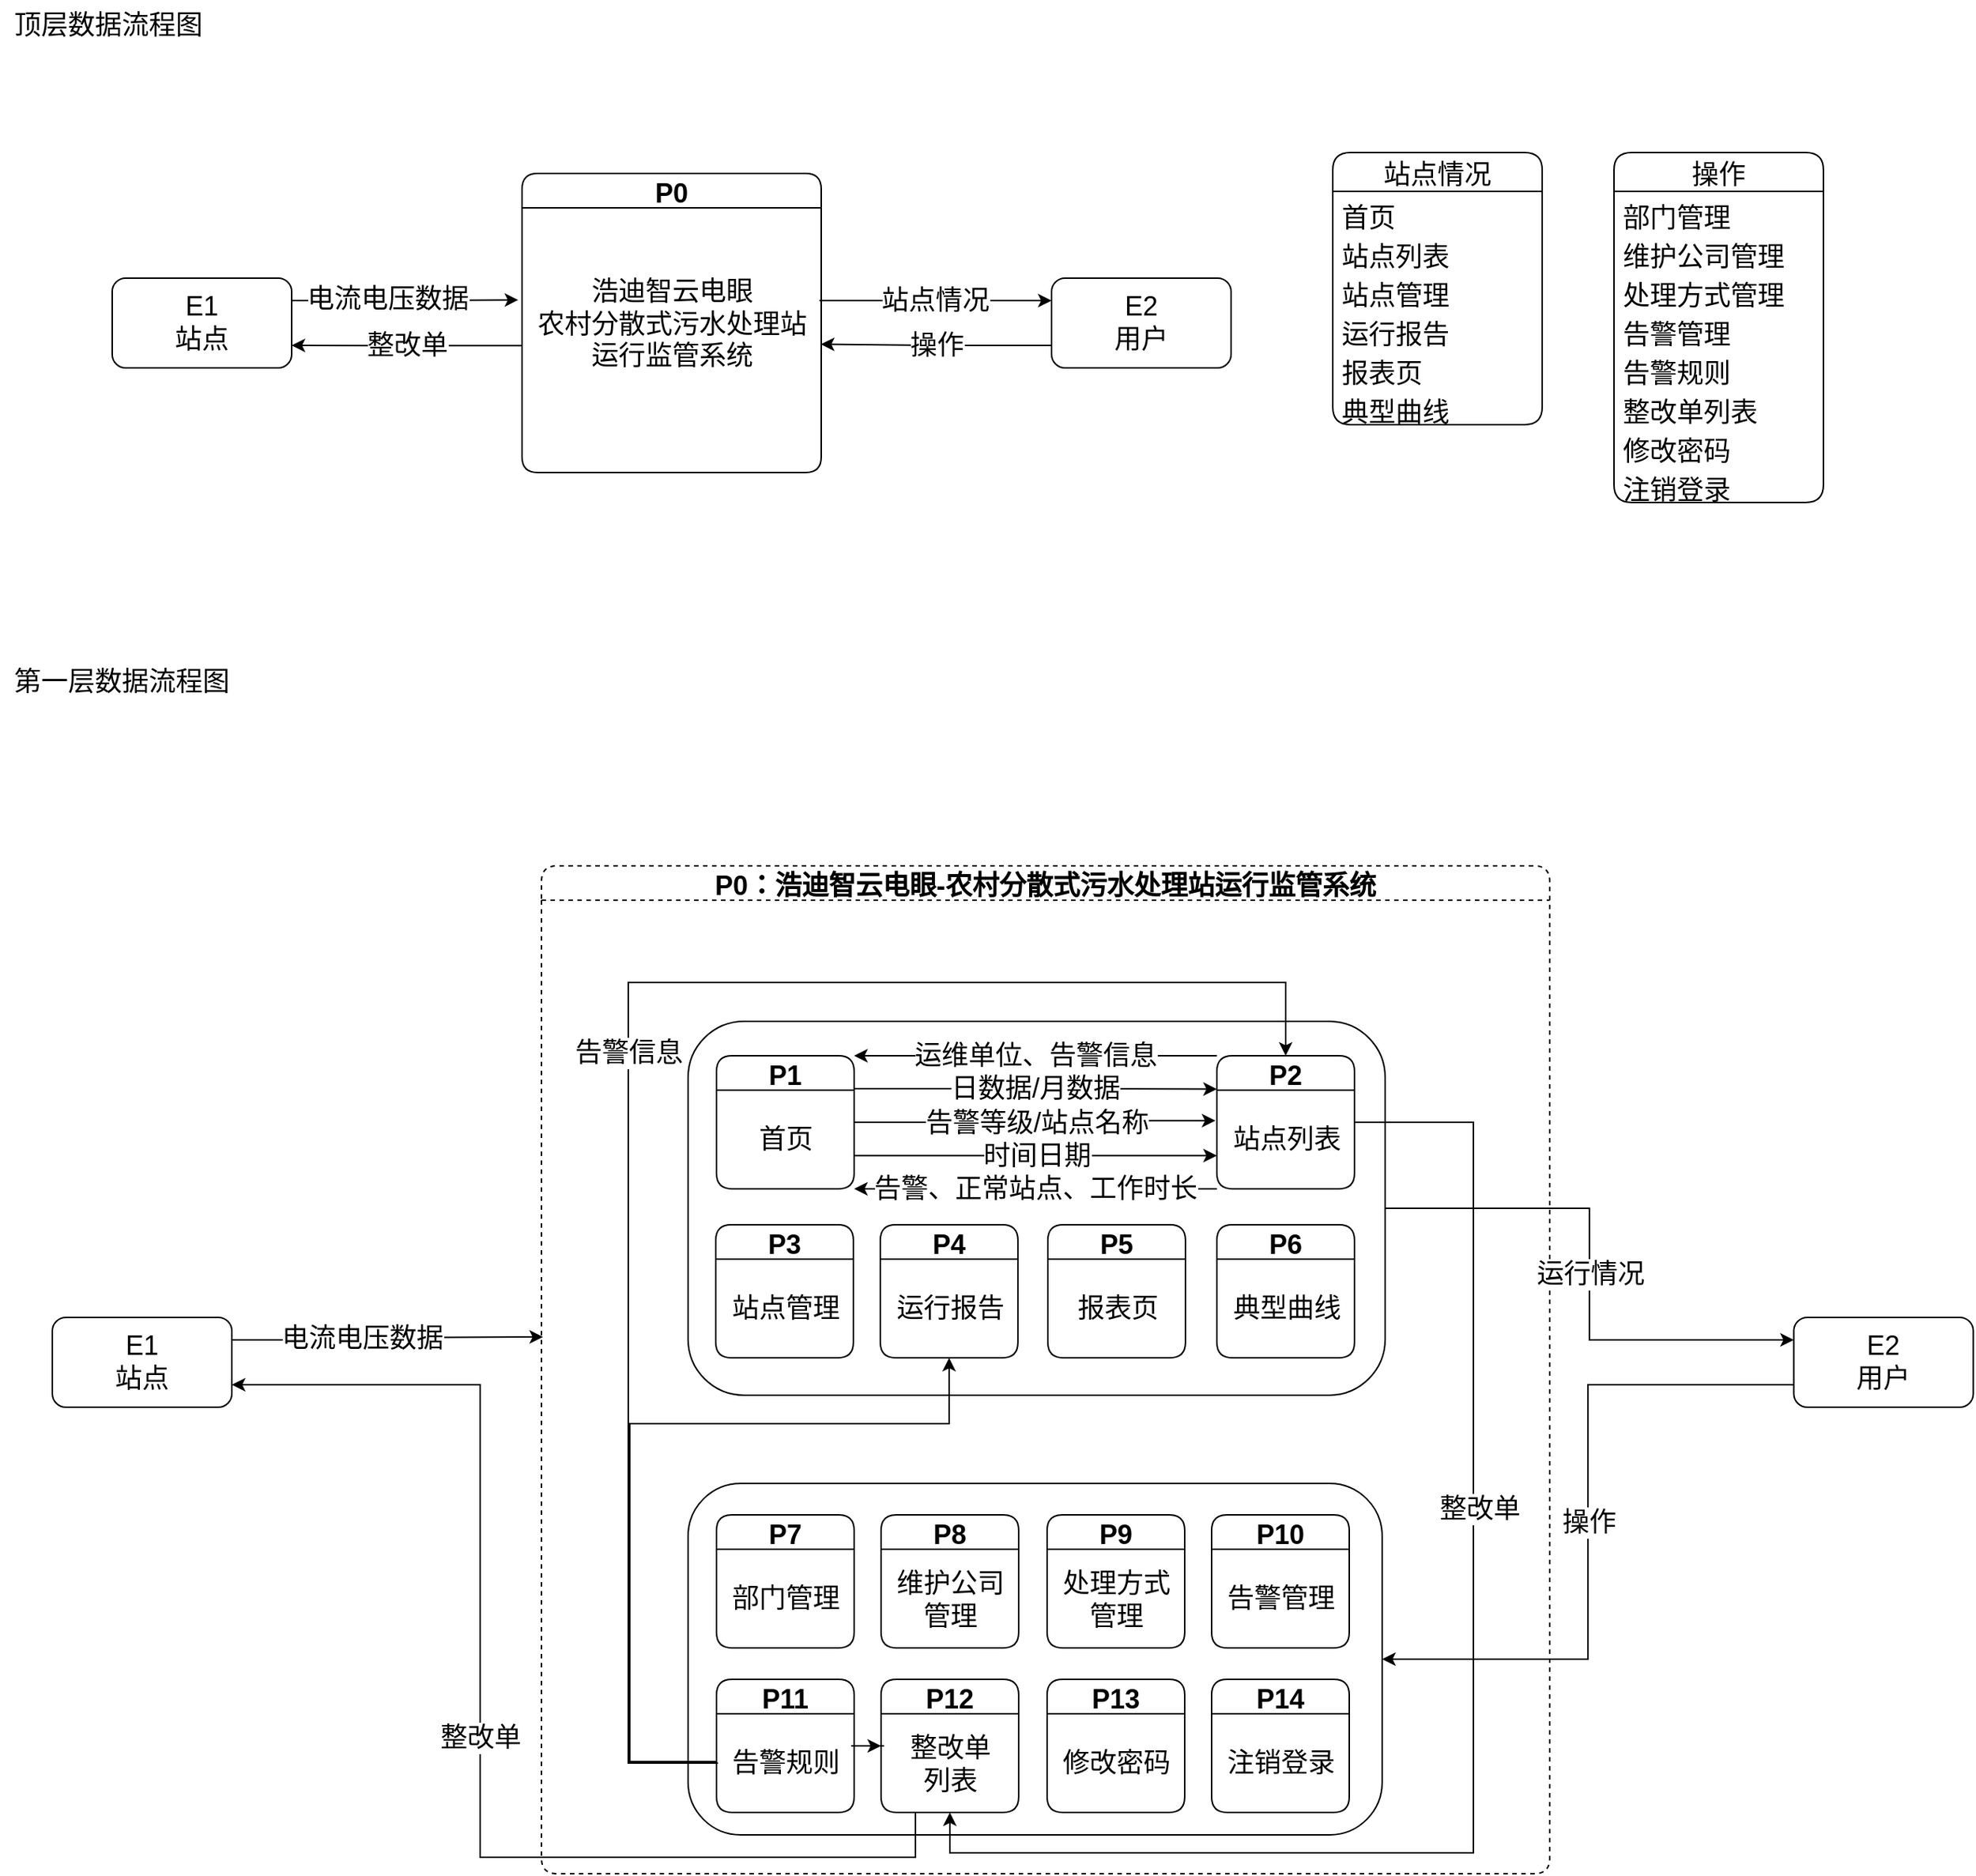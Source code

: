 <mxfile version="20.2.3" type="github">
  <diagram id="C5RBs43oDa-KdzZeNtuy" name="Page-1">
    <mxGraphModel dx="1730" dy="912" grid="0" gridSize="10" guides="1" tooltips="1" connect="1" arrows="1" fold="1" page="1" pageScale="1" pageWidth="2000" pageHeight="5000" math="0" shadow="0">
      <root>
        <mxCell id="WIyWlLk6GJQsqaUBKTNV-0" />
        <mxCell id="WIyWlLk6GJQsqaUBKTNV-1" parent="WIyWlLk6GJQsqaUBKTNV-0" />
        <mxCell id="upHRH9MZS9IvL0bXbEIO-0" value="&lt;font style=&quot;font-size: 18px;&quot;&gt;顶层数据流程图&lt;/font&gt;" style="text;html=1;align=center;verticalAlign=middle;resizable=0;points=[];autosize=1;strokeColor=none;fillColor=none;" parent="WIyWlLk6GJQsqaUBKTNV-1" vertex="1">
          <mxGeometry x="41" y="59" width="144" height="34" as="geometry" />
        </mxCell>
        <mxCell id="upHRH9MZS9IvL0bXbEIO-1" value="P0" style="swimlane;fontSize=18;rounded=1;sketch=0;shadow=0;glass=0;" parent="WIyWlLk6GJQsqaUBKTNV-1" vertex="1">
          <mxGeometry x="390" y="175" width="200" height="200" as="geometry" />
        </mxCell>
        <mxCell id="upHRH9MZS9IvL0bXbEIO-3" value="浩迪智云电眼&lt;br&gt;农村分散式污水处理站&lt;br&gt;运行监管系统" style="text;html=1;align=center;verticalAlign=middle;resizable=0;points=[];autosize=1;strokeColor=none;fillColor=none;fontSize=18;" parent="upHRH9MZS9IvL0bXbEIO-1" vertex="1">
          <mxGeometry x="1" y="62" width="198" height="77" as="geometry" />
        </mxCell>
        <mxCell id="upHRH9MZS9IvL0bXbEIO-11" style="edgeStyle=orthogonalEdgeStyle;rounded=0;orthogonalLoop=1;jettySize=auto;html=1;exitX=1;exitY=0.25;exitDx=0;exitDy=0;entryX=-0.018;entryY=0.293;entryDx=0;entryDy=0;entryPerimeter=0;fontSize=18;" parent="WIyWlLk6GJQsqaUBKTNV-1" source="upHRH9MZS9IvL0bXbEIO-4" target="upHRH9MZS9IvL0bXbEIO-3" edge="1">
          <mxGeometry relative="1" as="geometry" />
        </mxCell>
        <mxCell id="upHRH9MZS9IvL0bXbEIO-15" value="电流电压数据" style="edgeLabel;html=1;align=center;verticalAlign=middle;resizable=0;points=[];fontSize=18;" parent="upHRH9MZS9IvL0bXbEIO-11" vertex="1" connectable="0">
          <mxGeometry x="-0.179" y="1" relative="1" as="geometry">
            <mxPoint x="1" as="offset" />
          </mxGeometry>
        </mxCell>
        <mxCell id="upHRH9MZS9IvL0bXbEIO-4" value="E1&lt;br&gt;站点" style="rounded=1;whiteSpace=wrap;html=1;shadow=0;glass=0;sketch=0;fontSize=18;" parent="WIyWlLk6GJQsqaUBKTNV-1" vertex="1">
          <mxGeometry x="116" y="245" width="120" height="60" as="geometry" />
        </mxCell>
        <mxCell id="upHRH9MZS9IvL0bXbEIO-13" value="操作" style="edgeStyle=orthogonalEdgeStyle;rounded=0;orthogonalLoop=1;jettySize=auto;html=1;exitX=0;exitY=0.75;exitDx=0;exitDy=0;entryX=1.004;entryY=0.678;entryDx=0;entryDy=0;entryPerimeter=0;fontSize=18;" parent="WIyWlLk6GJQsqaUBKTNV-1" source="upHRH9MZS9IvL0bXbEIO-8" target="upHRH9MZS9IvL0bXbEIO-3" edge="1">
          <mxGeometry relative="1" as="geometry" />
        </mxCell>
        <mxCell id="upHRH9MZS9IvL0bXbEIO-8" value="E2&lt;br&gt;用户" style="rounded=1;whiteSpace=wrap;html=1;shadow=0;glass=0;sketch=0;fontSize=18;" parent="WIyWlLk6GJQsqaUBKTNV-1" vertex="1">
          <mxGeometry x="744" y="245" width="120" height="60" as="geometry" />
        </mxCell>
        <mxCell id="upHRH9MZS9IvL0bXbEIO-12" value="站点情况" style="edgeStyle=orthogonalEdgeStyle;rounded=0;orthogonalLoop=1;jettySize=auto;html=1;exitX=0.999;exitY=0.299;exitDx=0;exitDy=0;entryX=0;entryY=0.25;entryDx=0;entryDy=0;fontSize=18;exitPerimeter=0;" parent="WIyWlLk6GJQsqaUBKTNV-1" source="upHRH9MZS9IvL0bXbEIO-3" target="upHRH9MZS9IvL0bXbEIO-8" edge="1">
          <mxGeometry relative="1" as="geometry" />
        </mxCell>
        <mxCell id="upHRH9MZS9IvL0bXbEIO-14" value="整改单" style="edgeStyle=orthogonalEdgeStyle;rounded=0;orthogonalLoop=1;jettySize=auto;html=1;exitX=-0.004;exitY=0.69;exitDx=0;exitDy=0;entryX=1;entryY=0.75;entryDx=0;entryDy=0;fontSize=18;exitPerimeter=0;" parent="WIyWlLk6GJQsqaUBKTNV-1" source="upHRH9MZS9IvL0bXbEIO-3" target="upHRH9MZS9IvL0bXbEIO-4" edge="1">
          <mxGeometry relative="1" as="geometry" />
        </mxCell>
        <mxCell id="upHRH9MZS9IvL0bXbEIO-16" value="站点情况" style="swimlane;fontStyle=0;childLayout=stackLayout;horizontal=1;startSize=26;fillColor=none;horizontalStack=0;resizeParent=1;resizeParentMax=0;resizeLast=0;collapsible=1;marginBottom=0;rounded=1;shadow=0;glass=0;sketch=0;fontSize=18;" parent="WIyWlLk6GJQsqaUBKTNV-1" vertex="1">
          <mxGeometry x="932" y="161" width="140" height="182" as="geometry" />
        </mxCell>
        <mxCell id="upHRH9MZS9IvL0bXbEIO-17" value="首页" style="text;strokeColor=none;fillColor=none;align=left;verticalAlign=top;spacingLeft=4;spacingRight=4;overflow=hidden;rotatable=0;points=[[0,0.5],[1,0.5]];portConstraint=eastwest;rounded=1;shadow=0;glass=0;sketch=0;fontSize=18;" parent="upHRH9MZS9IvL0bXbEIO-16" vertex="1">
          <mxGeometry y="26" width="140" height="26" as="geometry" />
        </mxCell>
        <mxCell id="upHRH9MZS9IvL0bXbEIO-18" value="站点列表" style="text;strokeColor=none;fillColor=none;align=left;verticalAlign=top;spacingLeft=4;spacingRight=4;overflow=hidden;rotatable=0;points=[[0,0.5],[1,0.5]];portConstraint=eastwest;rounded=1;shadow=0;glass=0;sketch=0;fontSize=18;" parent="upHRH9MZS9IvL0bXbEIO-16" vertex="1">
          <mxGeometry y="52" width="140" height="26" as="geometry" />
        </mxCell>
        <mxCell id="upHRH9MZS9IvL0bXbEIO-19" value="站点管理" style="text;strokeColor=none;fillColor=none;align=left;verticalAlign=top;spacingLeft=4;spacingRight=4;overflow=hidden;rotatable=0;points=[[0,0.5],[1,0.5]];portConstraint=eastwest;rounded=1;shadow=0;glass=0;sketch=0;fontSize=18;" parent="upHRH9MZS9IvL0bXbEIO-16" vertex="1">
          <mxGeometry y="78" width="140" height="26" as="geometry" />
        </mxCell>
        <mxCell id="upHRH9MZS9IvL0bXbEIO-24" value="运行报告" style="text;strokeColor=none;fillColor=none;align=left;verticalAlign=top;spacingLeft=4;spacingRight=4;overflow=hidden;rotatable=0;points=[[0,0.5],[1,0.5]];portConstraint=eastwest;rounded=1;shadow=0;glass=0;sketch=0;fontSize=18;" parent="upHRH9MZS9IvL0bXbEIO-16" vertex="1">
          <mxGeometry y="104" width="140" height="26" as="geometry" />
        </mxCell>
        <mxCell id="upHRH9MZS9IvL0bXbEIO-25" value="报表页" style="text;strokeColor=none;fillColor=none;align=left;verticalAlign=top;spacingLeft=4;spacingRight=4;overflow=hidden;rotatable=0;points=[[0,0.5],[1,0.5]];portConstraint=eastwest;rounded=1;shadow=0;glass=0;sketch=0;fontSize=18;" parent="upHRH9MZS9IvL0bXbEIO-16" vertex="1">
          <mxGeometry y="130" width="140" height="26" as="geometry" />
        </mxCell>
        <mxCell id="upHRH9MZS9IvL0bXbEIO-26" value="典型曲线" style="text;strokeColor=none;fillColor=none;align=left;verticalAlign=top;spacingLeft=4;spacingRight=4;overflow=hidden;rotatable=0;points=[[0,0.5],[1,0.5]];portConstraint=eastwest;rounded=1;shadow=0;glass=0;sketch=0;fontSize=18;" parent="upHRH9MZS9IvL0bXbEIO-16" vertex="1">
          <mxGeometry y="156" width="140" height="26" as="geometry" />
        </mxCell>
        <mxCell id="upHRH9MZS9IvL0bXbEIO-20" value="操作" style="swimlane;fontStyle=0;childLayout=stackLayout;horizontal=1;startSize=26;fillColor=none;horizontalStack=0;resizeParent=1;resizeParentMax=0;resizeLast=0;collapsible=1;marginBottom=0;rounded=1;shadow=0;glass=0;sketch=0;fontSize=18;" parent="WIyWlLk6GJQsqaUBKTNV-1" vertex="1">
          <mxGeometry x="1120" y="161" width="140" height="234" as="geometry" />
        </mxCell>
        <mxCell id="upHRH9MZS9IvL0bXbEIO-21" value="部门管理" style="text;strokeColor=none;fillColor=none;align=left;verticalAlign=top;spacingLeft=4;spacingRight=4;overflow=hidden;rotatable=0;points=[[0,0.5],[1,0.5]];portConstraint=eastwest;rounded=1;shadow=0;glass=0;sketch=0;fontSize=18;" parent="upHRH9MZS9IvL0bXbEIO-20" vertex="1">
          <mxGeometry y="26" width="140" height="26" as="geometry" />
        </mxCell>
        <mxCell id="upHRH9MZS9IvL0bXbEIO-22" value="维护公司管理" style="text;strokeColor=none;fillColor=none;align=left;verticalAlign=top;spacingLeft=4;spacingRight=4;overflow=hidden;rotatable=0;points=[[0,0.5],[1,0.5]];portConstraint=eastwest;rounded=1;shadow=0;glass=0;sketch=0;fontSize=18;" parent="upHRH9MZS9IvL0bXbEIO-20" vertex="1">
          <mxGeometry y="52" width="140" height="26" as="geometry" />
        </mxCell>
        <mxCell id="upHRH9MZS9IvL0bXbEIO-27" value="处理方式管理" style="text;strokeColor=none;fillColor=none;align=left;verticalAlign=top;spacingLeft=4;spacingRight=4;overflow=hidden;rotatable=0;points=[[0,0.5],[1,0.5]];portConstraint=eastwest;rounded=1;shadow=0;glass=0;sketch=0;fontSize=18;" parent="upHRH9MZS9IvL0bXbEIO-20" vertex="1">
          <mxGeometry y="78" width="140" height="26" as="geometry" />
        </mxCell>
        <mxCell id="upHRH9MZS9IvL0bXbEIO-23" value="告警管理" style="text;strokeColor=none;fillColor=none;align=left;verticalAlign=top;spacingLeft=4;spacingRight=4;overflow=hidden;rotatable=0;points=[[0,0.5],[1,0.5]];portConstraint=eastwest;rounded=1;shadow=0;glass=0;sketch=0;fontSize=18;" parent="upHRH9MZS9IvL0bXbEIO-20" vertex="1">
          <mxGeometry y="104" width="140" height="26" as="geometry" />
        </mxCell>
        <mxCell id="upHRH9MZS9IvL0bXbEIO-28" value="告警规则" style="text;strokeColor=none;fillColor=none;align=left;verticalAlign=top;spacingLeft=4;spacingRight=4;overflow=hidden;rotatable=0;points=[[0,0.5],[1,0.5]];portConstraint=eastwest;rounded=1;shadow=0;glass=0;sketch=0;fontSize=18;" parent="upHRH9MZS9IvL0bXbEIO-20" vertex="1">
          <mxGeometry y="130" width="140" height="26" as="geometry" />
        </mxCell>
        <mxCell id="upHRH9MZS9IvL0bXbEIO-29" value="整改单列表" style="text;strokeColor=none;fillColor=none;align=left;verticalAlign=top;spacingLeft=4;spacingRight=4;overflow=hidden;rotatable=0;points=[[0,0.5],[1,0.5]];portConstraint=eastwest;rounded=1;shadow=0;glass=0;sketch=0;fontSize=18;" parent="upHRH9MZS9IvL0bXbEIO-20" vertex="1">
          <mxGeometry y="156" width="140" height="26" as="geometry" />
        </mxCell>
        <mxCell id="upHRH9MZS9IvL0bXbEIO-30" value="修改密码" style="text;strokeColor=none;fillColor=none;align=left;verticalAlign=top;spacingLeft=4;spacingRight=4;overflow=hidden;rotatable=0;points=[[0,0.5],[1,0.5]];portConstraint=eastwest;rounded=1;shadow=0;glass=0;sketch=0;fontSize=18;" parent="upHRH9MZS9IvL0bXbEIO-20" vertex="1">
          <mxGeometry y="182" width="140" height="26" as="geometry" />
        </mxCell>
        <mxCell id="upHRH9MZS9IvL0bXbEIO-31" value="注销登录" style="text;strokeColor=none;fillColor=none;align=left;verticalAlign=top;spacingLeft=4;spacingRight=4;overflow=hidden;rotatable=0;points=[[0,0.5],[1,0.5]];portConstraint=eastwest;rounded=1;shadow=0;glass=0;sketch=0;fontSize=18;" parent="upHRH9MZS9IvL0bXbEIO-20" vertex="1">
          <mxGeometry y="208" width="140" height="26" as="geometry" />
        </mxCell>
        <mxCell id="upHRH9MZS9IvL0bXbEIO-32" value="&lt;font style=&quot;font-size: 18px;&quot;&gt;第一层数据流程图&lt;/font&gt;" style="text;html=1;align=center;verticalAlign=middle;resizable=0;points=[];autosize=1;strokeColor=none;fillColor=none;" parent="WIyWlLk6GJQsqaUBKTNV-1" vertex="1">
          <mxGeometry x="41" y="498" width="162" height="34" as="geometry" />
        </mxCell>
        <mxCell id="upHRH9MZS9IvL0bXbEIO-33" value="P0：浩迪智云电眼-农村分散式污水处理站运行监管系统" style="swimlane;fontSize=18;rounded=1;sketch=0;shadow=0;glass=0;dashed=1;startSize=23;" parent="WIyWlLk6GJQsqaUBKTNV-1" vertex="1">
          <mxGeometry x="403" y="638" width="674" height="674" as="geometry" />
        </mxCell>
        <mxCell id="upHRH9MZS9IvL0bXbEIO-116" value="" style="rounded=1;whiteSpace=wrap;html=1;shadow=0;glass=0;sketch=0;fontSize=18;" parent="upHRH9MZS9IvL0bXbEIO-33" vertex="1">
          <mxGeometry x="98" y="104" width="466" height="250" as="geometry" />
        </mxCell>
        <mxCell id="upHRH9MZS9IvL0bXbEIO-104" value="" style="rounded=1;whiteSpace=wrap;html=1;shadow=0;glass=0;sketch=0;fontSize=18;" parent="upHRH9MZS9IvL0bXbEIO-33" vertex="1">
          <mxGeometry x="98" y="413" width="464" height="235" as="geometry" />
        </mxCell>
        <mxCell id="upHRH9MZS9IvL0bXbEIO-121" style="edgeStyle=orthogonalEdgeStyle;rounded=0;orthogonalLoop=1;jettySize=auto;html=1;entryX=0.5;entryY=1;entryDx=0;entryDy=0;fontSize=18;" parent="upHRH9MZS9IvL0bXbEIO-33" source="upHRH9MZS9IvL0bXbEIO-102" target="upHRH9MZS9IvL0bXbEIO-80" edge="1">
          <mxGeometry relative="1" as="geometry">
            <Array as="points">
              <mxPoint x="623" y="172" />
              <mxPoint x="623" y="660" />
              <mxPoint x="273" y="660" />
            </Array>
          </mxGeometry>
        </mxCell>
        <mxCell id="upHRH9MZS9IvL0bXbEIO-122" value="整改单" style="edgeLabel;html=1;align=center;verticalAlign=middle;resizable=0;points=[];fontSize=18;" parent="upHRH9MZS9IvL0bXbEIO-121" vertex="1" connectable="0">
          <mxGeometry x="-0.286" y="4" relative="1" as="geometry">
            <mxPoint as="offset" />
          </mxGeometry>
        </mxCell>
        <mxCell id="upHRH9MZS9IvL0bXbEIO-123" value="告警、正常站点、工作时长" style="edgeStyle=orthogonalEdgeStyle;rounded=0;orthogonalLoop=1;jettySize=auto;html=1;entryX=1;entryY=1;entryDx=0;entryDy=0;fontSize=18;" parent="upHRH9MZS9IvL0bXbEIO-33" source="upHRH9MZS9IvL0bXbEIO-102" target="upHRH9MZS9IvL0bXbEIO-92" edge="1">
          <mxGeometry relative="1" as="geometry">
            <Array as="points">
              <mxPoint x="290" y="216" />
              <mxPoint x="290" y="216" />
            </Array>
          </mxGeometry>
        </mxCell>
        <mxCell id="upHRH9MZS9IvL0bXbEIO-124" value="运维单位、告警信息" style="edgeStyle=orthogonalEdgeStyle;rounded=0;orthogonalLoop=1;jettySize=auto;html=1;entryX=1;entryY=0;entryDx=0;entryDy=0;fontSize=18;" parent="upHRH9MZS9IvL0bXbEIO-33" source="upHRH9MZS9IvL0bXbEIO-102" target="upHRH9MZS9IvL0bXbEIO-92" edge="1">
          <mxGeometry relative="1" as="geometry">
            <Array as="points">
              <mxPoint x="292" y="127" />
              <mxPoint x="292" y="127" />
            </Array>
          </mxGeometry>
        </mxCell>
        <mxCell id="upHRH9MZS9IvL0bXbEIO-102" value="P2" style="swimlane;rounded=1;shadow=0;glass=0;sketch=0;fontSize=18;startSize=23;" parent="upHRH9MZS9IvL0bXbEIO-33" vertex="1">
          <mxGeometry x="451.5" y="127" width="92" height="89" as="geometry" />
        </mxCell>
        <mxCell id="upHRH9MZS9IvL0bXbEIO-103" value="站点列表" style="text;html=1;align=center;verticalAlign=middle;resizable=0;points=[];autosize=1;strokeColor=none;fillColor=none;fontSize=18;" parent="upHRH9MZS9IvL0bXbEIO-102" vertex="1">
          <mxGeometry x="1" y="39" width="90" height="34" as="geometry" />
        </mxCell>
        <mxCell id="upHRH9MZS9IvL0bXbEIO-100" value="P3" style="swimlane;rounded=1;shadow=0;glass=0;sketch=0;fontSize=18;startSize=23;" parent="upHRH9MZS9IvL0bXbEIO-33" vertex="1">
          <mxGeometry x="116.5" y="240" width="92" height="89" as="geometry" />
        </mxCell>
        <mxCell id="upHRH9MZS9IvL0bXbEIO-101" value="站点管理" style="text;html=1;align=center;verticalAlign=middle;resizable=0;points=[];autosize=1;strokeColor=none;fillColor=none;fontSize=18;" parent="upHRH9MZS9IvL0bXbEIO-100" vertex="1">
          <mxGeometry x="1" y="39" width="90" height="34" as="geometry" />
        </mxCell>
        <mxCell id="upHRH9MZS9IvL0bXbEIO-98" value="P4" style="swimlane;rounded=1;shadow=0;glass=0;sketch=0;fontSize=18;startSize=23;" parent="upHRH9MZS9IvL0bXbEIO-33" vertex="1">
          <mxGeometry x="226.5" y="240" width="92" height="89" as="geometry" />
        </mxCell>
        <mxCell id="upHRH9MZS9IvL0bXbEIO-99" value="运行报告" style="text;html=1;align=center;verticalAlign=middle;resizable=0;points=[];autosize=1;strokeColor=none;fillColor=none;fontSize=18;" parent="upHRH9MZS9IvL0bXbEIO-98" vertex="1">
          <mxGeometry x="1" y="39" width="90" height="34" as="geometry" />
        </mxCell>
        <mxCell id="upHRH9MZS9IvL0bXbEIO-94" value="P6" style="swimlane;rounded=1;shadow=0;glass=0;sketch=0;fontSize=18;" parent="upHRH9MZS9IvL0bXbEIO-33" vertex="1">
          <mxGeometry x="451.5" y="240" width="92" height="89" as="geometry" />
        </mxCell>
        <mxCell id="upHRH9MZS9IvL0bXbEIO-95" value="典型曲线" style="text;html=1;align=center;verticalAlign=middle;resizable=0;points=[];autosize=1;strokeColor=none;fillColor=none;fontSize=18;" parent="upHRH9MZS9IvL0bXbEIO-94" vertex="1">
          <mxGeometry x="1" y="39" width="90" height="34" as="geometry" />
        </mxCell>
        <mxCell id="upHRH9MZS9IvL0bXbEIO-108" value="告警等级/站点名称" style="edgeStyle=orthogonalEdgeStyle;rounded=0;orthogonalLoop=1;jettySize=auto;html=1;entryX=-0.022;entryY=0.13;entryDx=0;entryDy=0;entryPerimeter=0;fontSize=18;" parent="upHRH9MZS9IvL0bXbEIO-33" source="upHRH9MZS9IvL0bXbEIO-92" target="upHRH9MZS9IvL0bXbEIO-103" edge="1">
          <mxGeometry relative="1" as="geometry" />
        </mxCell>
        <mxCell id="upHRH9MZS9IvL0bXbEIO-119" value="时间日期" style="edgeStyle=orthogonalEdgeStyle;rounded=0;orthogonalLoop=1;jettySize=auto;html=1;entryX=0;entryY=0.75;entryDx=0;entryDy=0;fontSize=18;exitX=1;exitY=0.75;exitDx=0;exitDy=0;" parent="upHRH9MZS9IvL0bXbEIO-33" source="upHRH9MZS9IvL0bXbEIO-92" target="upHRH9MZS9IvL0bXbEIO-102" edge="1">
          <mxGeometry relative="1" as="geometry" />
        </mxCell>
        <mxCell id="upHRH9MZS9IvL0bXbEIO-120" value="日数据/月数据" style="edgeStyle=orthogonalEdgeStyle;rounded=0;orthogonalLoop=1;jettySize=auto;html=1;entryX=0;entryY=0.25;entryDx=0;entryDy=0;fontSize=18;" parent="upHRH9MZS9IvL0bXbEIO-33" source="upHRH9MZS9IvL0bXbEIO-92" target="upHRH9MZS9IvL0bXbEIO-102" edge="1">
          <mxGeometry relative="1" as="geometry">
            <Array as="points">
              <mxPoint x="289" y="149" />
              <mxPoint x="289" y="149" />
            </Array>
          </mxGeometry>
        </mxCell>
        <mxCell id="upHRH9MZS9IvL0bXbEIO-92" value="P1" style="swimlane;rounded=1;shadow=0;glass=0;sketch=0;fontSize=18;" parent="upHRH9MZS9IvL0bXbEIO-33" vertex="1">
          <mxGeometry x="117" y="127" width="92" height="89" as="geometry" />
        </mxCell>
        <mxCell id="upHRH9MZS9IvL0bXbEIO-93" value="首页" style="text;html=1;align=center;verticalAlign=middle;resizable=0;points=[];autosize=1;strokeColor=none;fillColor=none;fontSize=18;" parent="upHRH9MZS9IvL0bXbEIO-92" vertex="1">
          <mxGeometry x="19" y="39" width="54" height="34" as="geometry" />
        </mxCell>
        <mxCell id="upHRH9MZS9IvL0bXbEIO-90" value="P7" style="swimlane;rounded=1;shadow=0;glass=0;sketch=0;fontSize=18;" parent="upHRH9MZS9IvL0bXbEIO-33" vertex="1">
          <mxGeometry x="117" y="434" width="92" height="89" as="geometry" />
        </mxCell>
        <mxCell id="upHRH9MZS9IvL0bXbEIO-91" value="部门管理" style="text;html=1;align=center;verticalAlign=middle;resizable=0;points=[];autosize=1;strokeColor=none;fillColor=none;fontSize=18;" parent="upHRH9MZS9IvL0bXbEIO-90" vertex="1">
          <mxGeometry x="1" y="39" width="90" height="34" as="geometry" />
        </mxCell>
        <mxCell id="upHRH9MZS9IvL0bXbEIO-88" value="P8" style="swimlane;rounded=1;shadow=0;glass=0;sketch=0;fontSize=18;startSize=23;" parent="upHRH9MZS9IvL0bXbEIO-33" vertex="1">
          <mxGeometry x="227" y="434" width="92" height="89" as="geometry" />
        </mxCell>
        <mxCell id="upHRH9MZS9IvL0bXbEIO-89" value="维护公司&lt;br&gt;管理" style="text;html=1;align=center;verticalAlign=middle;resizable=0;points=[];autosize=1;strokeColor=none;fillColor=none;fontSize=18;" parent="upHRH9MZS9IvL0bXbEIO-88" vertex="1">
          <mxGeometry x="1" y="29" width="90" height="55" as="geometry" />
        </mxCell>
        <mxCell id="upHRH9MZS9IvL0bXbEIO-86" value="P9" style="swimlane;rounded=1;shadow=0;glass=0;sketch=0;fontSize=18;startSize=23;" parent="upHRH9MZS9IvL0bXbEIO-33" vertex="1">
          <mxGeometry x="338" y="434" width="92" height="89" as="geometry" />
        </mxCell>
        <mxCell id="upHRH9MZS9IvL0bXbEIO-87" value="处理方式&lt;br&gt;管理" style="text;html=1;align=center;verticalAlign=middle;resizable=0;points=[];autosize=1;strokeColor=none;fillColor=none;fontSize=18;" parent="upHRH9MZS9IvL0bXbEIO-86" vertex="1">
          <mxGeometry x="1" y="29" width="90" height="55" as="geometry" />
        </mxCell>
        <mxCell id="upHRH9MZS9IvL0bXbEIO-84" value="P10" style="swimlane;rounded=1;shadow=0;glass=0;sketch=0;fontSize=18;" parent="upHRH9MZS9IvL0bXbEIO-33" vertex="1">
          <mxGeometry x="448" y="434" width="92" height="89" as="geometry" />
        </mxCell>
        <mxCell id="upHRH9MZS9IvL0bXbEIO-85" value="告警管理" style="text;html=1;align=center;verticalAlign=middle;resizable=0;points=[];autosize=1;strokeColor=none;fillColor=none;fontSize=18;" parent="upHRH9MZS9IvL0bXbEIO-84" vertex="1">
          <mxGeometry x="1" y="39" width="90" height="34" as="geometry" />
        </mxCell>
        <mxCell id="L91oc3IeEO6z8pBbCtUs-1" style="edgeStyle=orthogonalEdgeStyle;rounded=0;orthogonalLoop=1;jettySize=auto;html=1;entryX=0.5;entryY=1;entryDx=0;entryDy=0;fontSize=18;" edge="1" parent="upHRH9MZS9IvL0bXbEIO-33" source="upHRH9MZS9IvL0bXbEIO-82" target="upHRH9MZS9IvL0bXbEIO-98">
          <mxGeometry relative="1" as="geometry">
            <Array as="points">
              <mxPoint x="59" y="599" />
              <mxPoint x="59" y="373" />
              <mxPoint x="273" y="373" />
            </Array>
          </mxGeometry>
        </mxCell>
        <mxCell id="L91oc3IeEO6z8pBbCtUs-5" style="edgeStyle=orthogonalEdgeStyle;rounded=0;orthogonalLoop=1;jettySize=auto;html=1;entryX=0;entryY=0.5;entryDx=0;entryDy=0;fontSize=18;" edge="1" parent="upHRH9MZS9IvL0bXbEIO-33" source="upHRH9MZS9IvL0bXbEIO-82" target="upHRH9MZS9IvL0bXbEIO-80">
          <mxGeometry relative="1" as="geometry" />
        </mxCell>
        <mxCell id="upHRH9MZS9IvL0bXbEIO-82" value="P11" style="swimlane;rounded=1;shadow=0;glass=0;sketch=0;fontSize=18;" parent="upHRH9MZS9IvL0bXbEIO-33" vertex="1">
          <mxGeometry x="117" y="544" width="92" height="89" as="geometry" />
        </mxCell>
        <mxCell id="upHRH9MZS9IvL0bXbEIO-83" value="告警规则" style="text;html=1;align=center;verticalAlign=middle;resizable=0;points=[];autosize=1;strokeColor=none;fillColor=none;fontSize=18;" parent="upHRH9MZS9IvL0bXbEIO-82" vertex="1">
          <mxGeometry x="1" y="39" width="90" height="34" as="geometry" />
        </mxCell>
        <mxCell id="upHRH9MZS9IvL0bXbEIO-80" value="P12" style="swimlane;rounded=1;shadow=0;glass=0;sketch=0;fontSize=18;" parent="upHRH9MZS9IvL0bXbEIO-33" vertex="1">
          <mxGeometry x="227" y="544" width="92" height="89" as="geometry" />
        </mxCell>
        <mxCell id="upHRH9MZS9IvL0bXbEIO-81" value="整改单&lt;br&gt;列表" style="text;html=1;align=center;verticalAlign=middle;resizable=0;points=[];autosize=1;strokeColor=none;fillColor=none;fontSize=18;" parent="upHRH9MZS9IvL0bXbEIO-80" vertex="1">
          <mxGeometry x="10" y="29" width="72" height="55" as="geometry" />
        </mxCell>
        <mxCell id="upHRH9MZS9IvL0bXbEIO-76" value="P14" style="swimlane;rounded=1;shadow=0;glass=0;sketch=0;fontSize=18;startSize=23;" parent="upHRH9MZS9IvL0bXbEIO-33" vertex="1">
          <mxGeometry x="448" y="544" width="92" height="89" as="geometry" />
        </mxCell>
        <mxCell id="upHRH9MZS9IvL0bXbEIO-77" value="注销登录" style="text;html=1;align=center;verticalAlign=middle;resizable=0;points=[];autosize=1;strokeColor=none;fillColor=none;fontSize=18;" parent="upHRH9MZS9IvL0bXbEIO-76" vertex="1">
          <mxGeometry x="1" y="39" width="90" height="34" as="geometry" />
        </mxCell>
        <mxCell id="upHRH9MZS9IvL0bXbEIO-78" value="P13" style="swimlane;rounded=1;shadow=0;glass=0;sketch=0;fontSize=18;" parent="upHRH9MZS9IvL0bXbEIO-33" vertex="1">
          <mxGeometry x="338" y="544" width="92" height="89" as="geometry" />
        </mxCell>
        <mxCell id="upHRH9MZS9IvL0bXbEIO-79" value="修改密码" style="text;html=1;align=center;verticalAlign=middle;resizable=0;points=[];autosize=1;strokeColor=none;fillColor=none;fontSize=18;" parent="upHRH9MZS9IvL0bXbEIO-78" vertex="1">
          <mxGeometry x="1" y="39" width="90" height="34" as="geometry" />
        </mxCell>
        <mxCell id="upHRH9MZS9IvL0bXbEIO-96" value="P5" style="swimlane;rounded=1;shadow=0;glass=0;sketch=0;fontSize=18;startSize=23;" parent="upHRH9MZS9IvL0bXbEIO-33" vertex="1">
          <mxGeometry x="338.5" y="240" width="92" height="89" as="geometry" />
        </mxCell>
        <mxCell id="upHRH9MZS9IvL0bXbEIO-97" value="报表页" style="text;html=1;align=center;verticalAlign=middle;resizable=0;points=[];autosize=1;strokeColor=none;fillColor=none;fontSize=18;" parent="upHRH9MZS9IvL0bXbEIO-96" vertex="1">
          <mxGeometry x="10" y="39" width="72" height="34" as="geometry" />
        </mxCell>
        <mxCell id="L91oc3IeEO6z8pBbCtUs-0" value="&lt;font style=&quot;font-size: 18px;&quot;&gt;告警信息&lt;/font&gt;" style="edgeStyle=orthogonalEdgeStyle;rounded=0;orthogonalLoop=1;jettySize=auto;html=1;entryX=0.5;entryY=0;entryDx=0;entryDy=0;" edge="1" parent="upHRH9MZS9IvL0bXbEIO-33" source="upHRH9MZS9IvL0bXbEIO-83" target="upHRH9MZS9IvL0bXbEIO-102">
          <mxGeometry relative="1" as="geometry">
            <Array as="points">
              <mxPoint x="58" y="600" />
              <mxPoint x="58" y="78" />
              <mxPoint x="498" y="78" />
            </Array>
          </mxGeometry>
        </mxCell>
        <mxCell id="upHRH9MZS9IvL0bXbEIO-35" style="edgeStyle=orthogonalEdgeStyle;rounded=0;orthogonalLoop=1;jettySize=auto;html=1;exitX=1;exitY=0.25;exitDx=0;exitDy=0;fontSize=18;" parent="WIyWlLk6GJQsqaUBKTNV-1" source="upHRH9MZS9IvL0bXbEIO-37" edge="1">
          <mxGeometry relative="1" as="geometry">
            <mxPoint x="404" y="953" as="targetPoint" />
          </mxGeometry>
        </mxCell>
        <mxCell id="upHRH9MZS9IvL0bXbEIO-36" value="电流电压数据" style="edgeLabel;html=1;align=center;verticalAlign=middle;resizable=0;points=[];fontSize=18;" parent="upHRH9MZS9IvL0bXbEIO-35" vertex="1" connectable="0">
          <mxGeometry x="-0.179" y="1" relative="1" as="geometry">
            <mxPoint x="1" as="offset" />
          </mxGeometry>
        </mxCell>
        <mxCell id="upHRH9MZS9IvL0bXbEIO-37" value="E1&lt;br&gt;站点" style="rounded=1;whiteSpace=wrap;html=1;shadow=0;glass=0;sketch=0;fontSize=18;" parent="WIyWlLk6GJQsqaUBKTNV-1" vertex="1">
          <mxGeometry x="76" y="940" width="120" height="60" as="geometry" />
        </mxCell>
        <mxCell id="upHRH9MZS9IvL0bXbEIO-38" value="操作" style="edgeStyle=orthogonalEdgeStyle;rounded=0;orthogonalLoop=1;jettySize=auto;html=1;exitX=0;exitY=0.75;exitDx=0;exitDy=0;entryX=1;entryY=0.5;entryDx=0;entryDy=0;fontSize=18;" parent="WIyWlLk6GJQsqaUBKTNV-1" source="upHRH9MZS9IvL0bXbEIO-39" target="upHRH9MZS9IvL0bXbEIO-104" edge="1">
          <mxGeometry relative="1" as="geometry">
            <mxPoint x="1085.992" y="984.206" as="targetPoint" />
          </mxGeometry>
        </mxCell>
        <mxCell id="upHRH9MZS9IvL0bXbEIO-39" value="E2&lt;br&gt;用户" style="rounded=1;whiteSpace=wrap;html=1;shadow=0;glass=0;sketch=0;fontSize=18;" parent="WIyWlLk6GJQsqaUBKTNV-1" vertex="1">
          <mxGeometry x="1240.2" y="940" width="120" height="60" as="geometry" />
        </mxCell>
        <mxCell id="upHRH9MZS9IvL0bXbEIO-41" value="整改单" style="edgeStyle=orthogonalEdgeStyle;rounded=0;orthogonalLoop=1;jettySize=auto;html=1;entryX=1;entryY=0.75;entryDx=0;entryDy=0;fontSize=18;exitX=0.25;exitY=1;exitDx=0;exitDy=0;" parent="WIyWlLk6GJQsqaUBKTNV-1" source="upHRH9MZS9IvL0bXbEIO-80" target="upHRH9MZS9IvL0bXbEIO-37" edge="1">
          <mxGeometry relative="1" as="geometry">
            <mxPoint x="400" y="985" as="sourcePoint" />
            <Array as="points">
              <mxPoint x="653" y="1301" />
              <mxPoint x="362" y="1301" />
              <mxPoint x="362" y="985" />
            </Array>
          </mxGeometry>
        </mxCell>
        <mxCell id="upHRH9MZS9IvL0bXbEIO-117" value="运行情况" style="edgeStyle=orthogonalEdgeStyle;rounded=0;orthogonalLoop=1;jettySize=auto;html=1;entryX=0;entryY=0.25;entryDx=0;entryDy=0;fontSize=18;" parent="WIyWlLk6GJQsqaUBKTNV-1" source="upHRH9MZS9IvL0bXbEIO-116" target="upHRH9MZS9IvL0bXbEIO-39" edge="1">
          <mxGeometry relative="1" as="geometry" />
        </mxCell>
      </root>
    </mxGraphModel>
  </diagram>
</mxfile>
